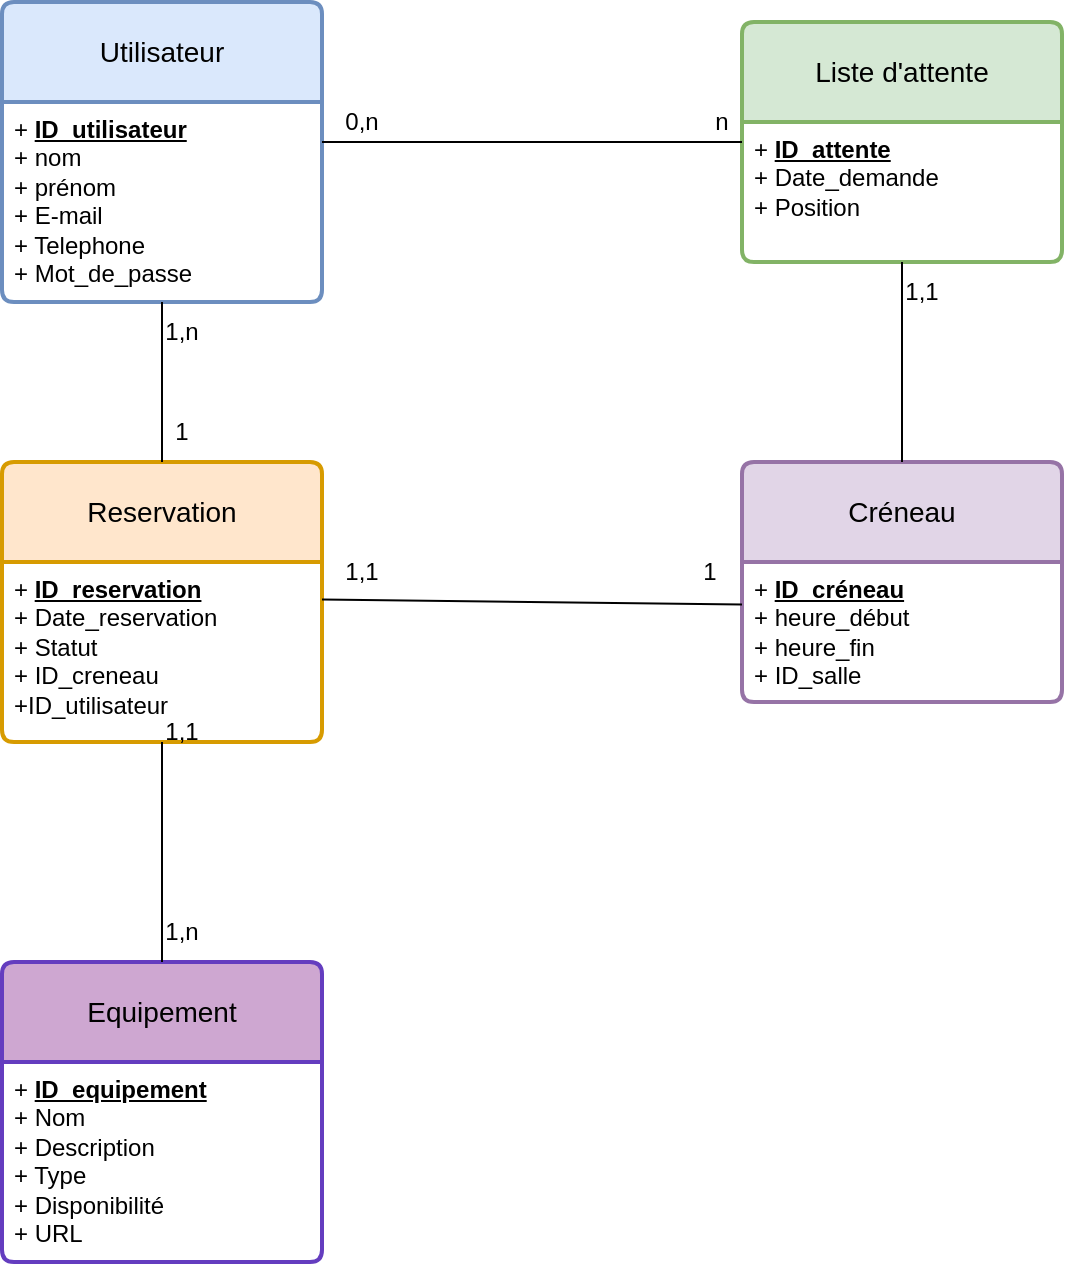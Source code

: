 <mxfile version="26.0.4">
  <diagram name="Page-1" id="vSCFxdcvaDYq0WxzbHtU">
    <mxGraphModel dx="1666" dy="781" grid="1" gridSize="10" guides="1" tooltips="1" connect="1" arrows="1" fold="1" page="1" pageScale="1" pageWidth="827" pageHeight="1169" math="0" shadow="0">
      <root>
        <mxCell id="0" />
        <mxCell id="1" parent="0" />
        <mxCell id="cq3QQEe0hWzqSglUgIMy-1" value="Utilisateur" style="swimlane;childLayout=stackLayout;horizontal=1;startSize=50;horizontalStack=0;rounded=1;fontSize=14;fontStyle=0;strokeWidth=2;resizeParent=0;resizeLast=1;shadow=0;dashed=0;align=center;arcSize=4;whiteSpace=wrap;html=1;fillColor=#dae8fc;strokeColor=#6c8ebf;direction=east;flipV=0;flipH=0;" vertex="1" parent="1">
          <mxGeometry x="360" y="240" width="160" height="150" as="geometry" />
        </mxCell>
        <mxCell id="cq3QQEe0hWzqSglUgIMy-2" value="+ &lt;u&gt;&lt;b&gt;ID_utilisateur&lt;/b&gt;&lt;/u&gt;&lt;br&gt;+ nom&lt;div&gt;+ prénom&lt;/div&gt;&lt;div&gt;+ E-mail&lt;/div&gt;&lt;div&gt;+ Telephone&lt;/div&gt;&lt;div&gt;+ Mot_de_passe&lt;/div&gt;" style="align=left;strokeColor=none;fillColor=none;spacingLeft=4;fontSize=12;verticalAlign=top;resizable=0;rotatable=0;part=1;html=1;" vertex="1" parent="cq3QQEe0hWzqSglUgIMy-1">
          <mxGeometry y="50" width="160" height="100" as="geometry" />
        </mxCell>
        <mxCell id="cq3QQEe0hWzqSglUgIMy-3" value="Reservation" style="swimlane;childLayout=stackLayout;horizontal=1;startSize=50;horizontalStack=0;rounded=1;fontSize=14;fontStyle=0;strokeWidth=2;resizeParent=0;resizeLast=1;shadow=0;dashed=0;align=center;arcSize=4;whiteSpace=wrap;html=1;fillColor=#ffe6cc;strokeColor=#d79b00;" vertex="1" parent="1">
          <mxGeometry x="360" y="470" width="160" height="140" as="geometry" />
        </mxCell>
        <mxCell id="cq3QQEe0hWzqSglUgIMy-4" value="+ &lt;b&gt;&lt;u&gt;ID_reservation&lt;/u&gt;&lt;/b&gt;&lt;br&gt;+ Date_reservation&lt;br&gt;+ Statut&lt;div&gt;+ ID_creneau&lt;/div&gt;&lt;div&gt;+ID_utilisateur&lt;/div&gt;" style="align=left;strokeColor=none;fillColor=none;spacingLeft=4;fontSize=12;verticalAlign=top;resizable=0;rotatable=0;part=1;html=1;" vertex="1" parent="cq3QQEe0hWzqSglUgIMy-3">
          <mxGeometry y="50" width="160" height="90" as="geometry" />
        </mxCell>
        <mxCell id="cq3QQEe0hWzqSglUgIMy-5" value="Liste d&#39;attente" style="swimlane;childLayout=stackLayout;horizontal=1;startSize=50;horizontalStack=0;rounded=1;fontSize=14;fontStyle=0;strokeWidth=2;resizeParent=0;resizeLast=1;shadow=0;dashed=0;align=center;arcSize=4;whiteSpace=wrap;html=1;fillColor=#d5e8d4;strokeColor=#82b366;" vertex="1" parent="1">
          <mxGeometry x="730" y="250" width="160" height="120" as="geometry" />
        </mxCell>
        <mxCell id="cq3QQEe0hWzqSglUgIMy-6" value="+ &lt;b&gt;&lt;u&gt;ID_attente&lt;/u&gt;&lt;/b&gt;&lt;br&gt;+ Date_demande&lt;br&gt;&lt;div&gt;+ Position&lt;/div&gt;" style="align=left;strokeColor=none;fillColor=none;spacingLeft=4;fontSize=12;verticalAlign=top;resizable=0;rotatable=0;part=1;html=1;" vertex="1" parent="cq3QQEe0hWzqSglUgIMy-5">
          <mxGeometry y="50" width="160" height="70" as="geometry" />
        </mxCell>
        <mxCell id="cq3QQEe0hWzqSglUgIMy-7" value="Equipement" style="swimlane;childLayout=stackLayout;horizontal=1;startSize=50;horizontalStack=0;rounded=1;fontSize=14;fontStyle=0;strokeWidth=2;resizeParent=0;resizeLast=1;shadow=0;dashed=0;align=center;arcSize=4;whiteSpace=wrap;html=1;fillColor=#CEA7D1;strokeColor=#643DBF;" vertex="1" parent="1">
          <mxGeometry x="360" y="720" width="160" height="150" as="geometry" />
        </mxCell>
        <mxCell id="cq3QQEe0hWzqSglUgIMy-8" value="+ &lt;b&gt;&lt;u&gt;ID_equipement&lt;/u&gt;&lt;/b&gt;&lt;div&gt;+ Nom&lt;/div&gt;&lt;div&gt;+ Description&amp;nbsp;&lt;/div&gt;&lt;div&gt;+ Type&lt;/div&gt;&lt;div&gt;+ Disponibilité&lt;/div&gt;&lt;div&gt;+ URL&lt;/div&gt;" style="align=left;strokeColor=none;fillColor=none;spacingLeft=4;fontSize=12;verticalAlign=top;resizable=0;rotatable=0;part=1;html=1;" vertex="1" parent="cq3QQEe0hWzqSglUgIMy-7">
          <mxGeometry y="50" width="160" height="100" as="geometry" />
        </mxCell>
        <mxCell id="cq3QQEe0hWzqSglUgIMy-9" value="Créneau" style="swimlane;childLayout=stackLayout;horizontal=1;startSize=50;horizontalStack=0;rounded=1;fontSize=14;fontStyle=0;strokeWidth=2;resizeParent=0;resizeLast=1;shadow=0;dashed=0;align=center;arcSize=4;whiteSpace=wrap;html=1;fillColor=#e1d5e7;strokeColor=#9673a6;" vertex="1" parent="1">
          <mxGeometry x="730" y="470" width="160" height="120" as="geometry" />
        </mxCell>
        <mxCell id="cq3QQEe0hWzqSglUgIMy-10" value="+ &lt;b&gt;&lt;u&gt;ID_créneau&lt;/u&gt;&lt;/b&gt;&lt;div&gt;+ heure_début&lt;/div&gt;&lt;div&gt;+ heure_fin&lt;/div&gt;&lt;div&gt;+ ID_salle&lt;/div&gt;&lt;div&gt;&lt;br&gt;&lt;/div&gt;" style="align=left;strokeColor=none;fillColor=none;spacingLeft=4;fontSize=12;verticalAlign=top;resizable=0;rotatable=0;part=1;html=1;" vertex="1" parent="cq3QQEe0hWzqSglUgIMy-9">
          <mxGeometry y="50" width="160" height="70" as="geometry" />
        </mxCell>
        <mxCell id="cq3QQEe0hWzqSglUgIMy-11" value="" style="line;strokeWidth=1;rotatable=0;dashed=0;labelPosition=right;align=left;verticalAlign=middle;spacingTop=0;spacingLeft=6;points=[];portConstraint=eastwest;" vertex="1" parent="1">
          <mxGeometry x="520" y="305" width="210" height="10" as="geometry" />
        </mxCell>
        <mxCell id="cq3QQEe0hWzqSglUgIMy-12" value="" style="endArrow=none;html=1;rounded=0;entryX=0.5;entryY=1;entryDx=0;entryDy=0;exitX=0.5;exitY=0;exitDx=0;exitDy=0;" edge="1" parent="1" source="cq3QQEe0hWzqSglUgIMy-9" target="cq3QQEe0hWzqSglUgIMy-6">
          <mxGeometry width="50" height="50" relative="1" as="geometry">
            <mxPoint x="740" y="610" as="sourcePoint" />
            <mxPoint x="790" y="560" as="targetPoint" />
          </mxGeometry>
        </mxCell>
        <mxCell id="cq3QQEe0hWzqSglUgIMy-13" value="" style="endArrow=none;html=1;rounded=0;exitX=0.5;exitY=1;exitDx=0;exitDy=0;entryX=0.5;entryY=0;entryDx=0;entryDy=0;" edge="1" parent="1" source="cq3QQEe0hWzqSglUgIMy-2" target="cq3QQEe0hWzqSglUgIMy-3">
          <mxGeometry width="50" height="50" relative="1" as="geometry">
            <mxPoint x="740" y="610" as="sourcePoint" />
            <mxPoint x="790" y="560" as="targetPoint" />
          </mxGeometry>
        </mxCell>
        <mxCell id="cq3QQEe0hWzqSglUgIMy-14" value="" style="endArrow=none;html=1;rounded=0;exitX=0.5;exitY=1;exitDx=0;exitDy=0;entryX=0.5;entryY=0;entryDx=0;entryDy=0;" edge="1" parent="1" source="cq3QQEe0hWzqSglUgIMy-4">
          <mxGeometry width="50" height="50" relative="1" as="geometry">
            <mxPoint x="740" y="610" as="sourcePoint" />
            <mxPoint x="440" y="720" as="targetPoint" />
          </mxGeometry>
        </mxCell>
        <mxCell id="cq3QQEe0hWzqSglUgIMy-15" value="" style="endArrow=none;html=1;rounded=0;exitX=1;exitY=0.25;exitDx=0;exitDy=0;entryX=0;entryY=0.357;entryDx=0;entryDy=0;entryPerimeter=0;" edge="1" parent="1">
          <mxGeometry width="50" height="50" relative="1" as="geometry">
            <mxPoint x="520" y="538.76" as="sourcePoint" />
            <mxPoint x="730" y="541.25" as="targetPoint" />
          </mxGeometry>
        </mxCell>
        <mxCell id="cq3QQEe0hWzqSglUgIMy-16" value="1,n" style="text;html=1;align=center;verticalAlign=middle;whiteSpace=wrap;rounded=0;" vertex="1" parent="1">
          <mxGeometry x="420" y="390" width="60" height="30" as="geometry" />
        </mxCell>
        <mxCell id="cq3QQEe0hWzqSglUgIMy-17" value="1" style="text;html=1;align=center;verticalAlign=middle;whiteSpace=wrap;rounded=0;" vertex="1" parent="1">
          <mxGeometry x="420" y="440" width="60" height="30" as="geometry" />
        </mxCell>
        <mxCell id="cq3QQEe0hWzqSglUgIMy-18" value="1,1" style="text;html=1;align=center;verticalAlign=middle;whiteSpace=wrap;rounded=0;" vertex="1" parent="1">
          <mxGeometry x="510" y="510" width="60" height="30" as="geometry" />
        </mxCell>
        <mxCell id="cq3QQEe0hWzqSglUgIMy-19" value="1,1" style="text;html=1;align=center;verticalAlign=middle;whiteSpace=wrap;rounded=0;" vertex="1" parent="1">
          <mxGeometry x="420" y="590" width="60" height="30" as="geometry" />
        </mxCell>
        <mxCell id="cq3QQEe0hWzqSglUgIMy-20" value="0,n" style="text;html=1;align=center;verticalAlign=middle;whiteSpace=wrap;rounded=0;" vertex="1" parent="1">
          <mxGeometry x="510" y="285" width="60" height="30" as="geometry" />
        </mxCell>
        <mxCell id="cq3QQEe0hWzqSglUgIMy-21" value="1,1" style="text;html=1;align=center;verticalAlign=middle;whiteSpace=wrap;rounded=0;" vertex="1" parent="1">
          <mxGeometry x="790" y="370" width="60" height="30" as="geometry" />
        </mxCell>
        <mxCell id="cq3QQEe0hWzqSglUgIMy-22" value="n" style="text;html=1;align=center;verticalAlign=middle;whiteSpace=wrap;rounded=0;" vertex="1" parent="1">
          <mxGeometry x="690" y="285" width="60" height="30" as="geometry" />
        </mxCell>
        <mxCell id="cq3QQEe0hWzqSglUgIMy-23" value="1,n" style="text;html=1;align=center;verticalAlign=middle;whiteSpace=wrap;rounded=0;" vertex="1" parent="1">
          <mxGeometry x="420" y="690" width="60" height="30" as="geometry" />
        </mxCell>
        <mxCell id="cq3QQEe0hWzqSglUgIMy-24" value="1" style="text;html=1;align=center;verticalAlign=middle;whiteSpace=wrap;rounded=0;" vertex="1" parent="1">
          <mxGeometry x="684" y="510" width="60" height="30" as="geometry" />
        </mxCell>
      </root>
    </mxGraphModel>
  </diagram>
</mxfile>
